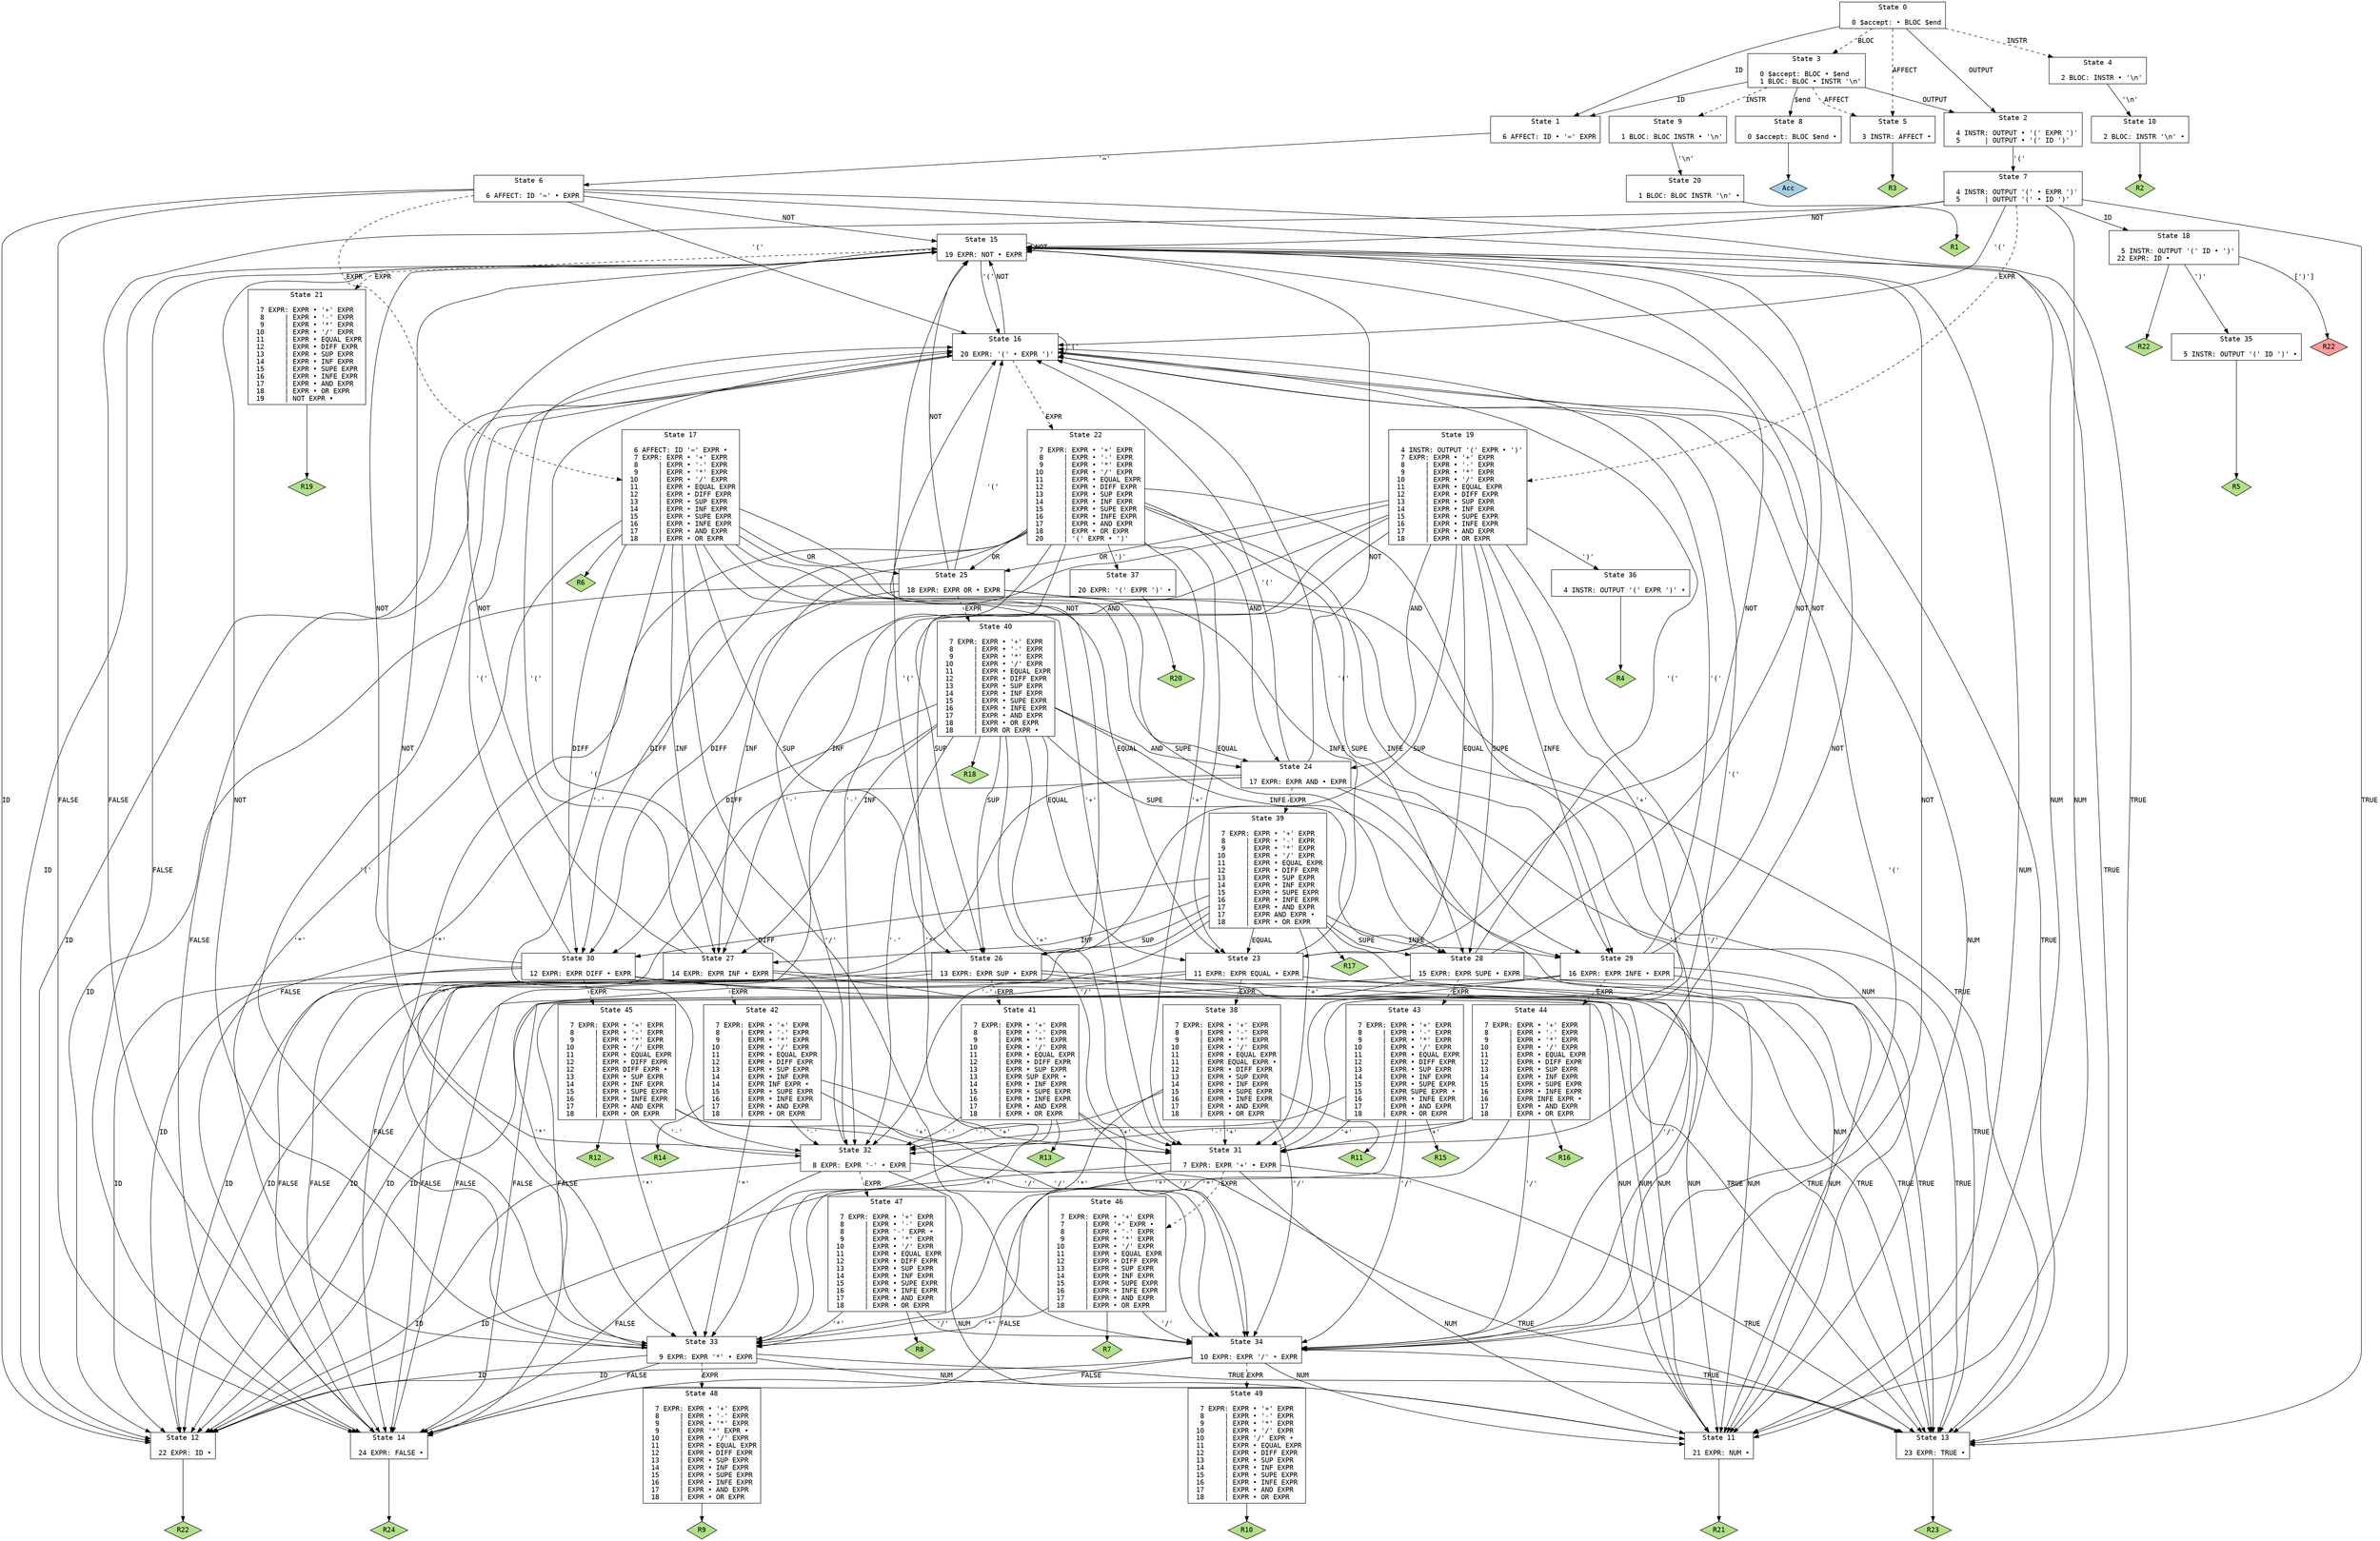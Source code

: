 // Generated by GNU Bison 3.8.2.
// Report bugs to <bug-bison@gnu.org>.
// Home page: <https://www.gnu.org/software/bison/>.

digraph "compilation.y"
{
  node [fontname = courier, shape = box, colorscheme = paired6]
  edge [fontname = courier]

  0 [label="State 0\n\l  0 $accept: • BLOC $end\l"]
  0 -> 1 [style=solid label="ID"]
  0 -> 2 [style=solid label="OUTPUT"]
  0 -> 3 [style=dashed label="BLOC"]
  0 -> 4 [style=dashed label="INSTR"]
  0 -> 5 [style=dashed label="AFFECT"]
  1 [label="State 1\n\l  6 AFFECT: ID • '=' EXPR\l"]
  1 -> 6 [style=solid label="'='"]
  2 [label="State 2\n\l  4 INSTR: OUTPUT • '(' EXPR ')'\l  5      | OUTPUT • '(' ID ')'\l"]
  2 -> 7 [style=solid label="'('"]
  3 [label="State 3\n\l  0 $accept: BLOC • $end\l  1 BLOC: BLOC • INSTR '\\n'\l"]
  3 -> 8 [style=solid label="$end"]
  3 -> 1 [style=solid label="ID"]
  3 -> 2 [style=solid label="OUTPUT"]
  3 -> 9 [style=dashed label="INSTR"]
  3 -> 5 [style=dashed label="AFFECT"]
  4 [label="State 4\n\l  2 BLOC: INSTR • '\\n'\l"]
  4 -> 10 [style=solid label="'\\n'"]
  5 [label="State 5\n\l  3 INSTR: AFFECT •\l"]
  5 -> "5R3" [style=solid]
 "5R3" [label="R3", fillcolor=3, shape=diamond, style=filled]
  6 [label="State 6\n\l  6 AFFECT: ID '=' • EXPR\l"]
  6 -> 11 [style=solid label="NUM"]
  6 -> 12 [style=solid label="ID"]
  6 -> 13 [style=solid label="TRUE"]
  6 -> 14 [style=solid label="FALSE"]
  6 -> 15 [style=solid label="NOT"]
  6 -> 16 [style=solid label="'('"]
  6 -> 17 [style=dashed label="EXPR"]
  7 [label="State 7\n\l  4 INSTR: OUTPUT '(' • EXPR ')'\l  5      | OUTPUT '(' • ID ')'\l"]
  7 -> 11 [style=solid label="NUM"]
  7 -> 18 [style=solid label="ID"]
  7 -> 13 [style=solid label="TRUE"]
  7 -> 14 [style=solid label="FALSE"]
  7 -> 15 [style=solid label="NOT"]
  7 -> 16 [style=solid label="'('"]
  7 -> 19 [style=dashed label="EXPR"]
  8 [label="State 8\n\l  0 $accept: BLOC $end •\l"]
  8 -> "8R0" [style=solid]
 "8R0" [label="Acc", fillcolor=1, shape=diamond, style=filled]
  9 [label="State 9\n\l  1 BLOC: BLOC INSTR • '\\n'\l"]
  9 -> 20 [style=solid label="'\\n'"]
  10 [label="State 10\n\l  2 BLOC: INSTR '\\n' •\l"]
  10 -> "10R2" [style=solid]
 "10R2" [label="R2", fillcolor=3, shape=diamond, style=filled]
  11 [label="State 11\n\l 21 EXPR: NUM •\l"]
  11 -> "11R21" [style=solid]
 "11R21" [label="R21", fillcolor=3, shape=diamond, style=filled]
  12 [label="State 12\n\l 22 EXPR: ID •\l"]
  12 -> "12R22" [style=solid]
 "12R22" [label="R22", fillcolor=3, shape=diamond, style=filled]
  13 [label="State 13\n\l 23 EXPR: TRUE •\l"]
  13 -> "13R23" [style=solid]
 "13R23" [label="R23", fillcolor=3, shape=diamond, style=filled]
  14 [label="State 14\n\l 24 EXPR: FALSE •\l"]
  14 -> "14R24" [style=solid]
 "14R24" [label="R24", fillcolor=3, shape=diamond, style=filled]
  15 [label="State 15\n\l 19 EXPR: NOT • EXPR\l"]
  15 -> 11 [style=solid label="NUM"]
  15 -> 12 [style=solid label="ID"]
  15 -> 13 [style=solid label="TRUE"]
  15 -> 14 [style=solid label="FALSE"]
  15 -> 15 [style=solid label="NOT"]
  15 -> 16 [style=solid label="'('"]
  15 -> 21 [style=dashed label="EXPR"]
  16 [label="State 16\n\l 20 EXPR: '(' • EXPR ')'\l"]
  16 -> 11 [style=solid label="NUM"]
  16 -> 12 [style=solid label="ID"]
  16 -> 13 [style=solid label="TRUE"]
  16 -> 14 [style=solid label="FALSE"]
  16 -> 15 [style=solid label="NOT"]
  16 -> 16 [style=solid label="'('"]
  16 -> 22 [style=dashed label="EXPR"]
  17 [label="State 17\n\l  6 AFFECT: ID '=' EXPR •\l  7 EXPR: EXPR • '+' EXPR\l  8     | EXPR • '-' EXPR\l  9     | EXPR • '*' EXPR\l 10     | EXPR • '/' EXPR\l 11     | EXPR • EQUAL EXPR\l 12     | EXPR • DIFF EXPR\l 13     | EXPR • SUP EXPR\l 14     | EXPR • INF EXPR\l 15     | EXPR • SUPE EXPR\l 16     | EXPR • INFE EXPR\l 17     | EXPR • AND EXPR\l 18     | EXPR • OR EXPR\l"]
  17 -> 23 [style=solid label="EQUAL"]
  17 -> 24 [style=solid label="AND"]
  17 -> 25 [style=solid label="OR"]
  17 -> 26 [style=solid label="SUP"]
  17 -> 27 [style=solid label="INF"]
  17 -> 28 [style=solid label="SUPE"]
  17 -> 29 [style=solid label="INFE"]
  17 -> 30 [style=solid label="DIFF"]
  17 -> 31 [style=solid label="'+'"]
  17 -> 32 [style=solid label="'-'"]
  17 -> 33 [style=solid label="'*'"]
  17 -> 34 [style=solid label="'/'"]
  17 -> "17R6" [style=solid]
 "17R6" [label="R6", fillcolor=3, shape=diamond, style=filled]
  18 [label="State 18\n\l  5 INSTR: OUTPUT '(' ID • ')'\l 22 EXPR: ID •\l"]
  18 -> 35 [style=solid label="')'"]
  18 -> "18R22d" [label="[')']", style=solid]
 "18R22d" [label="R22", fillcolor=5, shape=diamond, style=filled]
  18 -> "18R22" [style=solid]
 "18R22" [label="R22", fillcolor=3, shape=diamond, style=filled]
  19 [label="State 19\n\l  4 INSTR: OUTPUT '(' EXPR • ')'\l  7 EXPR: EXPR • '+' EXPR\l  8     | EXPR • '-' EXPR\l  9     | EXPR • '*' EXPR\l 10     | EXPR • '/' EXPR\l 11     | EXPR • EQUAL EXPR\l 12     | EXPR • DIFF EXPR\l 13     | EXPR • SUP EXPR\l 14     | EXPR • INF EXPR\l 15     | EXPR • SUPE EXPR\l 16     | EXPR • INFE EXPR\l 17     | EXPR • AND EXPR\l 18     | EXPR • OR EXPR\l"]
  19 -> 23 [style=solid label="EQUAL"]
  19 -> 24 [style=solid label="AND"]
  19 -> 25 [style=solid label="OR"]
  19 -> 26 [style=solid label="SUP"]
  19 -> 27 [style=solid label="INF"]
  19 -> 28 [style=solid label="SUPE"]
  19 -> 29 [style=solid label="INFE"]
  19 -> 30 [style=solid label="DIFF"]
  19 -> 31 [style=solid label="'+'"]
  19 -> 32 [style=solid label="'-'"]
  19 -> 33 [style=solid label="'*'"]
  19 -> 34 [style=solid label="'/'"]
  19 -> 36 [style=solid label="')'"]
  20 [label="State 20\n\l  1 BLOC: BLOC INSTR '\\n' •\l"]
  20 -> "20R1" [style=solid]
 "20R1" [label="R1", fillcolor=3, shape=diamond, style=filled]
  21 [label="State 21\n\l  7 EXPR: EXPR • '+' EXPR\l  8     | EXPR • '-' EXPR\l  9     | EXPR • '*' EXPR\l 10     | EXPR • '/' EXPR\l 11     | EXPR • EQUAL EXPR\l 12     | EXPR • DIFF EXPR\l 13     | EXPR • SUP EXPR\l 14     | EXPR • INF EXPR\l 15     | EXPR • SUPE EXPR\l 16     | EXPR • INFE EXPR\l 17     | EXPR • AND EXPR\l 18     | EXPR • OR EXPR\l 19     | NOT EXPR •\l"]
  21 -> "21R19" [style=solid]
 "21R19" [label="R19", fillcolor=3, shape=diamond, style=filled]
  22 [label="State 22\n\l  7 EXPR: EXPR • '+' EXPR\l  8     | EXPR • '-' EXPR\l  9     | EXPR • '*' EXPR\l 10     | EXPR • '/' EXPR\l 11     | EXPR • EQUAL EXPR\l 12     | EXPR • DIFF EXPR\l 13     | EXPR • SUP EXPR\l 14     | EXPR • INF EXPR\l 15     | EXPR • SUPE EXPR\l 16     | EXPR • INFE EXPR\l 17     | EXPR • AND EXPR\l 18     | EXPR • OR EXPR\l 20     | '(' EXPR • ')'\l"]
  22 -> 23 [style=solid label="EQUAL"]
  22 -> 24 [style=solid label="AND"]
  22 -> 25 [style=solid label="OR"]
  22 -> 26 [style=solid label="SUP"]
  22 -> 27 [style=solid label="INF"]
  22 -> 28 [style=solid label="SUPE"]
  22 -> 29 [style=solid label="INFE"]
  22 -> 30 [style=solid label="DIFF"]
  22 -> 31 [style=solid label="'+'"]
  22 -> 32 [style=solid label="'-'"]
  22 -> 33 [style=solid label="'*'"]
  22 -> 34 [style=solid label="'/'"]
  22 -> 37 [style=solid label="')'"]
  23 [label="State 23\n\l 11 EXPR: EXPR EQUAL • EXPR\l"]
  23 -> 11 [style=solid label="NUM"]
  23 -> 12 [style=solid label="ID"]
  23 -> 13 [style=solid label="TRUE"]
  23 -> 14 [style=solid label="FALSE"]
  23 -> 15 [style=solid label="NOT"]
  23 -> 16 [style=solid label="'('"]
  23 -> 38 [style=dashed label="EXPR"]
  24 [label="State 24\n\l 17 EXPR: EXPR AND • EXPR\l"]
  24 -> 11 [style=solid label="NUM"]
  24 -> 12 [style=solid label="ID"]
  24 -> 13 [style=solid label="TRUE"]
  24 -> 14 [style=solid label="FALSE"]
  24 -> 15 [style=solid label="NOT"]
  24 -> 16 [style=solid label="'('"]
  24 -> 39 [style=dashed label="EXPR"]
  25 [label="State 25\n\l 18 EXPR: EXPR OR • EXPR\l"]
  25 -> 11 [style=solid label="NUM"]
  25 -> 12 [style=solid label="ID"]
  25 -> 13 [style=solid label="TRUE"]
  25 -> 14 [style=solid label="FALSE"]
  25 -> 15 [style=solid label="NOT"]
  25 -> 16 [style=solid label="'('"]
  25 -> 40 [style=dashed label="EXPR"]
  26 [label="State 26\n\l 13 EXPR: EXPR SUP • EXPR\l"]
  26 -> 11 [style=solid label="NUM"]
  26 -> 12 [style=solid label="ID"]
  26 -> 13 [style=solid label="TRUE"]
  26 -> 14 [style=solid label="FALSE"]
  26 -> 15 [style=solid label="NOT"]
  26 -> 16 [style=solid label="'('"]
  26 -> 41 [style=dashed label="EXPR"]
  27 [label="State 27\n\l 14 EXPR: EXPR INF • EXPR\l"]
  27 -> 11 [style=solid label="NUM"]
  27 -> 12 [style=solid label="ID"]
  27 -> 13 [style=solid label="TRUE"]
  27 -> 14 [style=solid label="FALSE"]
  27 -> 15 [style=solid label="NOT"]
  27 -> 16 [style=solid label="'('"]
  27 -> 42 [style=dashed label="EXPR"]
  28 [label="State 28\n\l 15 EXPR: EXPR SUPE • EXPR\l"]
  28 -> 11 [style=solid label="NUM"]
  28 -> 12 [style=solid label="ID"]
  28 -> 13 [style=solid label="TRUE"]
  28 -> 14 [style=solid label="FALSE"]
  28 -> 15 [style=solid label="NOT"]
  28 -> 16 [style=solid label="'('"]
  28 -> 43 [style=dashed label="EXPR"]
  29 [label="State 29\n\l 16 EXPR: EXPR INFE • EXPR\l"]
  29 -> 11 [style=solid label="NUM"]
  29 -> 12 [style=solid label="ID"]
  29 -> 13 [style=solid label="TRUE"]
  29 -> 14 [style=solid label="FALSE"]
  29 -> 15 [style=solid label="NOT"]
  29 -> 16 [style=solid label="'('"]
  29 -> 44 [style=dashed label="EXPR"]
  30 [label="State 30\n\l 12 EXPR: EXPR DIFF • EXPR\l"]
  30 -> 11 [style=solid label="NUM"]
  30 -> 12 [style=solid label="ID"]
  30 -> 13 [style=solid label="TRUE"]
  30 -> 14 [style=solid label="FALSE"]
  30 -> 15 [style=solid label="NOT"]
  30 -> 16 [style=solid label="'('"]
  30 -> 45 [style=dashed label="EXPR"]
  31 [label="State 31\n\l  7 EXPR: EXPR '+' • EXPR\l"]
  31 -> 11 [style=solid label="NUM"]
  31 -> 12 [style=solid label="ID"]
  31 -> 13 [style=solid label="TRUE"]
  31 -> 14 [style=solid label="FALSE"]
  31 -> 15 [style=solid label="NOT"]
  31 -> 16 [style=solid label="'('"]
  31 -> 46 [style=dashed label="EXPR"]
  32 [label="State 32\n\l  8 EXPR: EXPR '-' • EXPR\l"]
  32 -> 11 [style=solid label="NUM"]
  32 -> 12 [style=solid label="ID"]
  32 -> 13 [style=solid label="TRUE"]
  32 -> 14 [style=solid label="FALSE"]
  32 -> 15 [style=solid label="NOT"]
  32 -> 16 [style=solid label="'('"]
  32 -> 47 [style=dashed label="EXPR"]
  33 [label="State 33\n\l  9 EXPR: EXPR '*' • EXPR\l"]
  33 -> 11 [style=solid label="NUM"]
  33 -> 12 [style=solid label="ID"]
  33 -> 13 [style=solid label="TRUE"]
  33 -> 14 [style=solid label="FALSE"]
  33 -> 15 [style=solid label="NOT"]
  33 -> 16 [style=solid label="'('"]
  33 -> 48 [style=dashed label="EXPR"]
  34 [label="State 34\n\l 10 EXPR: EXPR '/' • EXPR\l"]
  34 -> 11 [style=solid label="NUM"]
  34 -> 12 [style=solid label="ID"]
  34 -> 13 [style=solid label="TRUE"]
  34 -> 14 [style=solid label="FALSE"]
  34 -> 15 [style=solid label="NOT"]
  34 -> 16 [style=solid label="'('"]
  34 -> 49 [style=dashed label="EXPR"]
  35 [label="State 35\n\l  5 INSTR: OUTPUT '(' ID ')' •\l"]
  35 -> "35R5" [style=solid]
 "35R5" [label="R5", fillcolor=3, shape=diamond, style=filled]
  36 [label="State 36\n\l  4 INSTR: OUTPUT '(' EXPR ')' •\l"]
  36 -> "36R4" [style=solid]
 "36R4" [label="R4", fillcolor=3, shape=diamond, style=filled]
  37 [label="State 37\n\l 20 EXPR: '(' EXPR ')' •\l"]
  37 -> "37R20" [style=solid]
 "37R20" [label="R20", fillcolor=3, shape=diamond, style=filled]
  38 [label="State 38\n\l  7 EXPR: EXPR • '+' EXPR\l  8     | EXPR • '-' EXPR\l  9     | EXPR • '*' EXPR\l 10     | EXPR • '/' EXPR\l 11     | EXPR • EQUAL EXPR\l 11     | EXPR EQUAL EXPR •\l 12     | EXPR • DIFF EXPR\l 13     | EXPR • SUP EXPR\l 14     | EXPR • INF EXPR\l 15     | EXPR • SUPE EXPR\l 16     | EXPR • INFE EXPR\l 17     | EXPR • AND EXPR\l 18     | EXPR • OR EXPR\l"]
  38 -> 31 [style=solid label="'+'"]
  38 -> 32 [style=solid label="'-'"]
  38 -> 33 [style=solid label="'*'"]
  38 -> 34 [style=solid label="'/'"]
  38 -> "38R11" [style=solid]
 "38R11" [label="R11", fillcolor=3, shape=diamond, style=filled]
  39 [label="State 39\n\l  7 EXPR: EXPR • '+' EXPR\l  8     | EXPR • '-' EXPR\l  9     | EXPR • '*' EXPR\l 10     | EXPR • '/' EXPR\l 11     | EXPR • EQUAL EXPR\l 12     | EXPR • DIFF EXPR\l 13     | EXPR • SUP EXPR\l 14     | EXPR • INF EXPR\l 15     | EXPR • SUPE EXPR\l 16     | EXPR • INFE EXPR\l 17     | EXPR • AND EXPR\l 17     | EXPR AND EXPR •\l 18     | EXPR • OR EXPR\l"]
  39 -> 23 [style=solid label="EQUAL"]
  39 -> 26 [style=solid label="SUP"]
  39 -> 27 [style=solid label="INF"]
  39 -> 28 [style=solid label="SUPE"]
  39 -> 29 [style=solid label="INFE"]
  39 -> 30 [style=solid label="DIFF"]
  39 -> 31 [style=solid label="'+'"]
  39 -> 32 [style=solid label="'-'"]
  39 -> 33 [style=solid label="'*'"]
  39 -> 34 [style=solid label="'/'"]
  39 -> "39R17" [style=solid]
 "39R17" [label="R17", fillcolor=3, shape=diamond, style=filled]
  40 [label="State 40\n\l  7 EXPR: EXPR • '+' EXPR\l  8     | EXPR • '-' EXPR\l  9     | EXPR • '*' EXPR\l 10     | EXPR • '/' EXPR\l 11     | EXPR • EQUAL EXPR\l 12     | EXPR • DIFF EXPR\l 13     | EXPR • SUP EXPR\l 14     | EXPR • INF EXPR\l 15     | EXPR • SUPE EXPR\l 16     | EXPR • INFE EXPR\l 17     | EXPR • AND EXPR\l 18     | EXPR • OR EXPR\l 18     | EXPR OR EXPR •\l"]
  40 -> 23 [style=solid label="EQUAL"]
  40 -> 24 [style=solid label="AND"]
  40 -> 26 [style=solid label="SUP"]
  40 -> 27 [style=solid label="INF"]
  40 -> 28 [style=solid label="SUPE"]
  40 -> 29 [style=solid label="INFE"]
  40 -> 30 [style=solid label="DIFF"]
  40 -> 31 [style=solid label="'+'"]
  40 -> 32 [style=solid label="'-'"]
  40 -> 33 [style=solid label="'*'"]
  40 -> 34 [style=solid label="'/'"]
  40 -> "40R18" [style=solid]
 "40R18" [label="R18", fillcolor=3, shape=diamond, style=filled]
  41 [label="State 41\n\l  7 EXPR: EXPR • '+' EXPR\l  8     | EXPR • '-' EXPR\l  9     | EXPR • '*' EXPR\l 10     | EXPR • '/' EXPR\l 11     | EXPR • EQUAL EXPR\l 12     | EXPR • DIFF EXPR\l 13     | EXPR • SUP EXPR\l 13     | EXPR SUP EXPR •\l 14     | EXPR • INF EXPR\l 15     | EXPR • SUPE EXPR\l 16     | EXPR • INFE EXPR\l 17     | EXPR • AND EXPR\l 18     | EXPR • OR EXPR\l"]
  41 -> 31 [style=solid label="'+'"]
  41 -> 32 [style=solid label="'-'"]
  41 -> 33 [style=solid label="'*'"]
  41 -> 34 [style=solid label="'/'"]
  41 -> "41R13" [style=solid]
 "41R13" [label="R13", fillcolor=3, shape=diamond, style=filled]
  42 [label="State 42\n\l  7 EXPR: EXPR • '+' EXPR\l  8     | EXPR • '-' EXPR\l  9     | EXPR • '*' EXPR\l 10     | EXPR • '/' EXPR\l 11     | EXPR • EQUAL EXPR\l 12     | EXPR • DIFF EXPR\l 13     | EXPR • SUP EXPR\l 14     | EXPR • INF EXPR\l 14     | EXPR INF EXPR •\l 15     | EXPR • SUPE EXPR\l 16     | EXPR • INFE EXPR\l 17     | EXPR • AND EXPR\l 18     | EXPR • OR EXPR\l"]
  42 -> 31 [style=solid label="'+'"]
  42 -> 32 [style=solid label="'-'"]
  42 -> 33 [style=solid label="'*'"]
  42 -> 34 [style=solid label="'/'"]
  42 -> "42R14" [style=solid]
 "42R14" [label="R14", fillcolor=3, shape=diamond, style=filled]
  43 [label="State 43\n\l  7 EXPR: EXPR • '+' EXPR\l  8     | EXPR • '-' EXPR\l  9     | EXPR • '*' EXPR\l 10     | EXPR • '/' EXPR\l 11     | EXPR • EQUAL EXPR\l 12     | EXPR • DIFF EXPR\l 13     | EXPR • SUP EXPR\l 14     | EXPR • INF EXPR\l 15     | EXPR • SUPE EXPR\l 15     | EXPR SUPE EXPR •\l 16     | EXPR • INFE EXPR\l 17     | EXPR • AND EXPR\l 18     | EXPR • OR EXPR\l"]
  43 -> 31 [style=solid label="'+'"]
  43 -> 32 [style=solid label="'-'"]
  43 -> 33 [style=solid label="'*'"]
  43 -> 34 [style=solid label="'/'"]
  43 -> "43R15" [style=solid]
 "43R15" [label="R15", fillcolor=3, shape=diamond, style=filled]
  44 [label="State 44\n\l  7 EXPR: EXPR • '+' EXPR\l  8     | EXPR • '-' EXPR\l  9     | EXPR • '*' EXPR\l 10     | EXPR • '/' EXPR\l 11     | EXPR • EQUAL EXPR\l 12     | EXPR • DIFF EXPR\l 13     | EXPR • SUP EXPR\l 14     | EXPR • INF EXPR\l 15     | EXPR • SUPE EXPR\l 16     | EXPR • INFE EXPR\l 16     | EXPR INFE EXPR •\l 17     | EXPR • AND EXPR\l 18     | EXPR • OR EXPR\l"]
  44 -> 31 [style=solid label="'+'"]
  44 -> 32 [style=solid label="'-'"]
  44 -> 33 [style=solid label="'*'"]
  44 -> 34 [style=solid label="'/'"]
  44 -> "44R16" [style=solid]
 "44R16" [label="R16", fillcolor=3, shape=diamond, style=filled]
  45 [label="State 45\n\l  7 EXPR: EXPR • '+' EXPR\l  8     | EXPR • '-' EXPR\l  9     | EXPR • '*' EXPR\l 10     | EXPR • '/' EXPR\l 11     | EXPR • EQUAL EXPR\l 12     | EXPR • DIFF EXPR\l 12     | EXPR DIFF EXPR •\l 13     | EXPR • SUP EXPR\l 14     | EXPR • INF EXPR\l 15     | EXPR • SUPE EXPR\l 16     | EXPR • INFE EXPR\l 17     | EXPR • AND EXPR\l 18     | EXPR • OR EXPR\l"]
  45 -> 31 [style=solid label="'+'"]
  45 -> 32 [style=solid label="'-'"]
  45 -> 33 [style=solid label="'*'"]
  45 -> 34 [style=solid label="'/'"]
  45 -> "45R12" [style=solid]
 "45R12" [label="R12", fillcolor=3, shape=diamond, style=filled]
  46 [label="State 46\n\l  7 EXPR: EXPR • '+' EXPR\l  7     | EXPR '+' EXPR •\l  8     | EXPR • '-' EXPR\l  9     | EXPR • '*' EXPR\l 10     | EXPR • '/' EXPR\l 11     | EXPR • EQUAL EXPR\l 12     | EXPR • DIFF EXPR\l 13     | EXPR • SUP EXPR\l 14     | EXPR • INF EXPR\l 15     | EXPR • SUPE EXPR\l 16     | EXPR • INFE EXPR\l 17     | EXPR • AND EXPR\l 18     | EXPR • OR EXPR\l"]
  46 -> 33 [style=solid label="'*'"]
  46 -> 34 [style=solid label="'/'"]
  46 -> "46R7" [style=solid]
 "46R7" [label="R7", fillcolor=3, shape=diamond, style=filled]
  47 [label="State 47\n\l  7 EXPR: EXPR • '+' EXPR\l  8     | EXPR • '-' EXPR\l  8     | EXPR '-' EXPR •\l  9     | EXPR • '*' EXPR\l 10     | EXPR • '/' EXPR\l 11     | EXPR • EQUAL EXPR\l 12     | EXPR • DIFF EXPR\l 13     | EXPR • SUP EXPR\l 14     | EXPR • INF EXPR\l 15     | EXPR • SUPE EXPR\l 16     | EXPR • INFE EXPR\l 17     | EXPR • AND EXPR\l 18     | EXPR • OR EXPR\l"]
  47 -> 33 [style=solid label="'*'"]
  47 -> 34 [style=solid label="'/'"]
  47 -> "47R8" [style=solid]
 "47R8" [label="R8", fillcolor=3, shape=diamond, style=filled]
  48 [label="State 48\n\l  7 EXPR: EXPR • '+' EXPR\l  8     | EXPR • '-' EXPR\l  9     | EXPR • '*' EXPR\l  9     | EXPR '*' EXPR •\l 10     | EXPR • '/' EXPR\l 11     | EXPR • EQUAL EXPR\l 12     | EXPR • DIFF EXPR\l 13     | EXPR • SUP EXPR\l 14     | EXPR • INF EXPR\l 15     | EXPR • SUPE EXPR\l 16     | EXPR • INFE EXPR\l 17     | EXPR • AND EXPR\l 18     | EXPR • OR EXPR\l"]
  48 -> "48R9" [style=solid]
 "48R9" [label="R9", fillcolor=3, shape=diamond, style=filled]
  49 [label="State 49\n\l  7 EXPR: EXPR • '+' EXPR\l  8     | EXPR • '-' EXPR\l  9     | EXPR • '*' EXPR\l 10     | EXPR • '/' EXPR\l 10     | EXPR '/' EXPR •\l 11     | EXPR • EQUAL EXPR\l 12     | EXPR • DIFF EXPR\l 13     | EXPR • SUP EXPR\l 14     | EXPR • INF EXPR\l 15     | EXPR • SUPE EXPR\l 16     | EXPR • INFE EXPR\l 17     | EXPR • AND EXPR\l 18     | EXPR • OR EXPR\l"]
  49 -> "49R10" [style=solid]
 "49R10" [label="R10", fillcolor=3, shape=diamond, style=filled]
}
